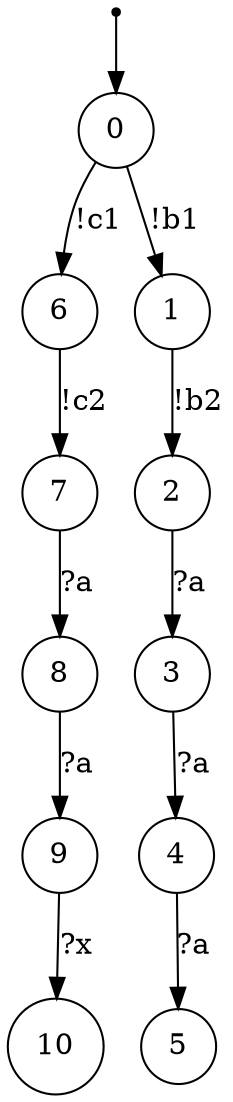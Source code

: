 digraph {
 node [shape=point] ENTRY
 node [shape=circle]
 ENTRY -> 0
0 -> 6 [label="!c1"]
6 -> 7 [label="!c2"]
7 -> 8 [label="?a"]
8 -> 9 [label="?a"]
9 -> 10 [label="?x"]
0 -> 1 [label="!b1"]
1 -> 2 [label="!b2"]
2 -> 3 [label="?a"]
3 -> 4 [label="?a"]
4 -> 5 [label="?a"]
}